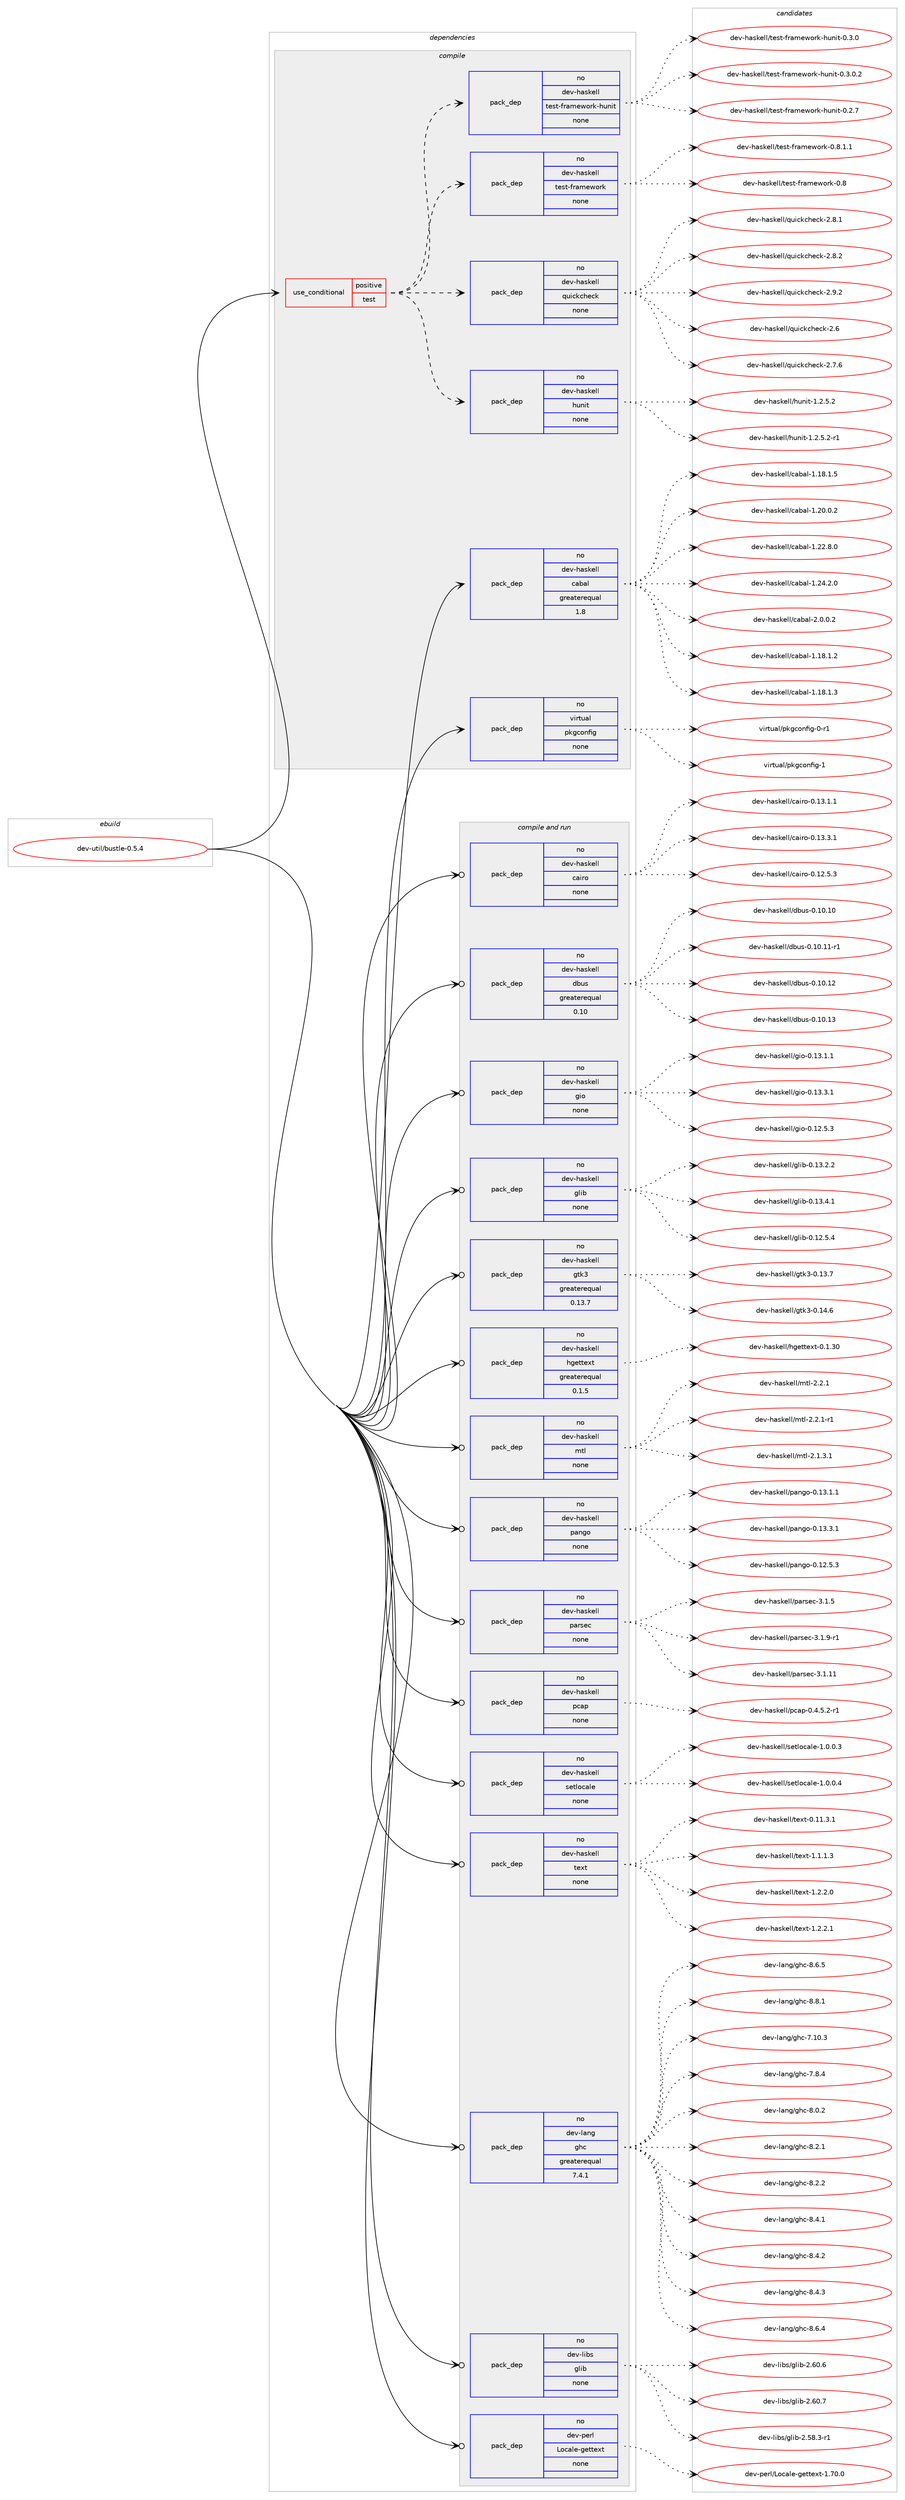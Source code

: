 digraph prolog {

# *************
# Graph options
# *************

newrank=true;
concentrate=true;
compound=true;
graph [rankdir=LR,fontname=Helvetica,fontsize=10,ranksep=1.5];#, ranksep=2.5, nodesep=0.2];
edge  [arrowhead=vee];
node  [fontname=Helvetica,fontsize=10];

# **********
# The ebuild
# **********

subgraph cluster_leftcol {
color=gray;
rank=same;
label=<<i>ebuild</i>>;
id [label="dev-util/bustle-0.5.4", color=red, width=4, href="../dev-util/bustle-0.5.4.svg"];
}

# ****************
# The dependencies
# ****************

subgraph cluster_midcol {
color=gray;
label=<<i>dependencies</i>>;
subgraph cluster_compile {
fillcolor="#eeeeee";
style=filled;
label=<<i>compile</i>>;
subgraph cond182008 {
dependency726428 [label=<<TABLE BORDER="0" CELLBORDER="1" CELLSPACING="0" CELLPADDING="4"><TR><TD ROWSPAN="3" CELLPADDING="10">use_conditional</TD></TR><TR><TD>positive</TD></TR><TR><TD>test</TD></TR></TABLE>>, shape=none, color=red];
subgraph pack532314 {
dependency726429 [label=<<TABLE BORDER="0" CELLBORDER="1" CELLSPACING="0" CELLPADDING="4" WIDTH="220"><TR><TD ROWSPAN="6" CELLPADDING="30">pack_dep</TD></TR><TR><TD WIDTH="110">no</TD></TR><TR><TD>dev-haskell</TD></TR><TR><TD>hunit</TD></TR><TR><TD>none</TD></TR><TR><TD></TD></TR></TABLE>>, shape=none, color=blue];
}
dependency726428:e -> dependency726429:w [weight=20,style="dashed",arrowhead="vee"];
subgraph pack532315 {
dependency726430 [label=<<TABLE BORDER="0" CELLBORDER="1" CELLSPACING="0" CELLPADDING="4" WIDTH="220"><TR><TD ROWSPAN="6" CELLPADDING="30">pack_dep</TD></TR><TR><TD WIDTH="110">no</TD></TR><TR><TD>dev-haskell</TD></TR><TR><TD>quickcheck</TD></TR><TR><TD>none</TD></TR><TR><TD></TD></TR></TABLE>>, shape=none, color=blue];
}
dependency726428:e -> dependency726430:w [weight=20,style="dashed",arrowhead="vee"];
subgraph pack532316 {
dependency726431 [label=<<TABLE BORDER="0" CELLBORDER="1" CELLSPACING="0" CELLPADDING="4" WIDTH="220"><TR><TD ROWSPAN="6" CELLPADDING="30">pack_dep</TD></TR><TR><TD WIDTH="110">no</TD></TR><TR><TD>dev-haskell</TD></TR><TR><TD>test-framework</TD></TR><TR><TD>none</TD></TR><TR><TD></TD></TR></TABLE>>, shape=none, color=blue];
}
dependency726428:e -> dependency726431:w [weight=20,style="dashed",arrowhead="vee"];
subgraph pack532317 {
dependency726432 [label=<<TABLE BORDER="0" CELLBORDER="1" CELLSPACING="0" CELLPADDING="4" WIDTH="220"><TR><TD ROWSPAN="6" CELLPADDING="30">pack_dep</TD></TR><TR><TD WIDTH="110">no</TD></TR><TR><TD>dev-haskell</TD></TR><TR><TD>test-framework-hunit</TD></TR><TR><TD>none</TD></TR><TR><TD></TD></TR></TABLE>>, shape=none, color=blue];
}
dependency726428:e -> dependency726432:w [weight=20,style="dashed",arrowhead="vee"];
}
id:e -> dependency726428:w [weight=20,style="solid",arrowhead="vee"];
subgraph pack532318 {
dependency726433 [label=<<TABLE BORDER="0" CELLBORDER="1" CELLSPACING="0" CELLPADDING="4" WIDTH="220"><TR><TD ROWSPAN="6" CELLPADDING="30">pack_dep</TD></TR><TR><TD WIDTH="110">no</TD></TR><TR><TD>dev-haskell</TD></TR><TR><TD>cabal</TD></TR><TR><TD>greaterequal</TD></TR><TR><TD>1.8</TD></TR></TABLE>>, shape=none, color=blue];
}
id:e -> dependency726433:w [weight=20,style="solid",arrowhead="vee"];
subgraph pack532319 {
dependency726434 [label=<<TABLE BORDER="0" CELLBORDER="1" CELLSPACING="0" CELLPADDING="4" WIDTH="220"><TR><TD ROWSPAN="6" CELLPADDING="30">pack_dep</TD></TR><TR><TD WIDTH="110">no</TD></TR><TR><TD>virtual</TD></TR><TR><TD>pkgconfig</TD></TR><TR><TD>none</TD></TR><TR><TD></TD></TR></TABLE>>, shape=none, color=blue];
}
id:e -> dependency726434:w [weight=20,style="solid",arrowhead="vee"];
}
subgraph cluster_compileandrun {
fillcolor="#eeeeee";
style=filled;
label=<<i>compile and run</i>>;
subgraph pack532320 {
dependency726435 [label=<<TABLE BORDER="0" CELLBORDER="1" CELLSPACING="0" CELLPADDING="4" WIDTH="220"><TR><TD ROWSPAN="6" CELLPADDING="30">pack_dep</TD></TR><TR><TD WIDTH="110">no</TD></TR><TR><TD>dev-haskell</TD></TR><TR><TD>cairo</TD></TR><TR><TD>none</TD></TR><TR><TD></TD></TR></TABLE>>, shape=none, color=blue];
}
id:e -> dependency726435:w [weight=20,style="solid",arrowhead="odotvee"];
subgraph pack532321 {
dependency726436 [label=<<TABLE BORDER="0" CELLBORDER="1" CELLSPACING="0" CELLPADDING="4" WIDTH="220"><TR><TD ROWSPAN="6" CELLPADDING="30">pack_dep</TD></TR><TR><TD WIDTH="110">no</TD></TR><TR><TD>dev-haskell</TD></TR><TR><TD>dbus</TD></TR><TR><TD>greaterequal</TD></TR><TR><TD>0.10</TD></TR></TABLE>>, shape=none, color=blue];
}
id:e -> dependency726436:w [weight=20,style="solid",arrowhead="odotvee"];
subgraph pack532322 {
dependency726437 [label=<<TABLE BORDER="0" CELLBORDER="1" CELLSPACING="0" CELLPADDING="4" WIDTH="220"><TR><TD ROWSPAN="6" CELLPADDING="30">pack_dep</TD></TR><TR><TD WIDTH="110">no</TD></TR><TR><TD>dev-haskell</TD></TR><TR><TD>gio</TD></TR><TR><TD>none</TD></TR><TR><TD></TD></TR></TABLE>>, shape=none, color=blue];
}
id:e -> dependency726437:w [weight=20,style="solid",arrowhead="odotvee"];
subgraph pack532323 {
dependency726438 [label=<<TABLE BORDER="0" CELLBORDER="1" CELLSPACING="0" CELLPADDING="4" WIDTH="220"><TR><TD ROWSPAN="6" CELLPADDING="30">pack_dep</TD></TR><TR><TD WIDTH="110">no</TD></TR><TR><TD>dev-haskell</TD></TR><TR><TD>glib</TD></TR><TR><TD>none</TD></TR><TR><TD></TD></TR></TABLE>>, shape=none, color=blue];
}
id:e -> dependency726438:w [weight=20,style="solid",arrowhead="odotvee"];
subgraph pack532324 {
dependency726439 [label=<<TABLE BORDER="0" CELLBORDER="1" CELLSPACING="0" CELLPADDING="4" WIDTH="220"><TR><TD ROWSPAN="6" CELLPADDING="30">pack_dep</TD></TR><TR><TD WIDTH="110">no</TD></TR><TR><TD>dev-haskell</TD></TR><TR><TD>gtk3</TD></TR><TR><TD>greaterequal</TD></TR><TR><TD>0.13.7</TD></TR></TABLE>>, shape=none, color=blue];
}
id:e -> dependency726439:w [weight=20,style="solid",arrowhead="odotvee"];
subgraph pack532325 {
dependency726440 [label=<<TABLE BORDER="0" CELLBORDER="1" CELLSPACING="0" CELLPADDING="4" WIDTH="220"><TR><TD ROWSPAN="6" CELLPADDING="30">pack_dep</TD></TR><TR><TD WIDTH="110">no</TD></TR><TR><TD>dev-haskell</TD></TR><TR><TD>hgettext</TD></TR><TR><TD>greaterequal</TD></TR><TR><TD>0.1.5</TD></TR></TABLE>>, shape=none, color=blue];
}
id:e -> dependency726440:w [weight=20,style="solid",arrowhead="odotvee"];
subgraph pack532326 {
dependency726441 [label=<<TABLE BORDER="0" CELLBORDER="1" CELLSPACING="0" CELLPADDING="4" WIDTH="220"><TR><TD ROWSPAN="6" CELLPADDING="30">pack_dep</TD></TR><TR><TD WIDTH="110">no</TD></TR><TR><TD>dev-haskell</TD></TR><TR><TD>mtl</TD></TR><TR><TD>none</TD></TR><TR><TD></TD></TR></TABLE>>, shape=none, color=blue];
}
id:e -> dependency726441:w [weight=20,style="solid",arrowhead="odotvee"];
subgraph pack532327 {
dependency726442 [label=<<TABLE BORDER="0" CELLBORDER="1" CELLSPACING="0" CELLPADDING="4" WIDTH="220"><TR><TD ROWSPAN="6" CELLPADDING="30">pack_dep</TD></TR><TR><TD WIDTH="110">no</TD></TR><TR><TD>dev-haskell</TD></TR><TR><TD>pango</TD></TR><TR><TD>none</TD></TR><TR><TD></TD></TR></TABLE>>, shape=none, color=blue];
}
id:e -> dependency726442:w [weight=20,style="solid",arrowhead="odotvee"];
subgraph pack532328 {
dependency726443 [label=<<TABLE BORDER="0" CELLBORDER="1" CELLSPACING="0" CELLPADDING="4" WIDTH="220"><TR><TD ROWSPAN="6" CELLPADDING="30">pack_dep</TD></TR><TR><TD WIDTH="110">no</TD></TR><TR><TD>dev-haskell</TD></TR><TR><TD>parsec</TD></TR><TR><TD>none</TD></TR><TR><TD></TD></TR></TABLE>>, shape=none, color=blue];
}
id:e -> dependency726443:w [weight=20,style="solid",arrowhead="odotvee"];
subgraph pack532329 {
dependency726444 [label=<<TABLE BORDER="0" CELLBORDER="1" CELLSPACING="0" CELLPADDING="4" WIDTH="220"><TR><TD ROWSPAN="6" CELLPADDING="30">pack_dep</TD></TR><TR><TD WIDTH="110">no</TD></TR><TR><TD>dev-haskell</TD></TR><TR><TD>pcap</TD></TR><TR><TD>none</TD></TR><TR><TD></TD></TR></TABLE>>, shape=none, color=blue];
}
id:e -> dependency726444:w [weight=20,style="solid",arrowhead="odotvee"];
subgraph pack532330 {
dependency726445 [label=<<TABLE BORDER="0" CELLBORDER="1" CELLSPACING="0" CELLPADDING="4" WIDTH="220"><TR><TD ROWSPAN="6" CELLPADDING="30">pack_dep</TD></TR><TR><TD WIDTH="110">no</TD></TR><TR><TD>dev-haskell</TD></TR><TR><TD>setlocale</TD></TR><TR><TD>none</TD></TR><TR><TD></TD></TR></TABLE>>, shape=none, color=blue];
}
id:e -> dependency726445:w [weight=20,style="solid",arrowhead="odotvee"];
subgraph pack532331 {
dependency726446 [label=<<TABLE BORDER="0" CELLBORDER="1" CELLSPACING="0" CELLPADDING="4" WIDTH="220"><TR><TD ROWSPAN="6" CELLPADDING="30">pack_dep</TD></TR><TR><TD WIDTH="110">no</TD></TR><TR><TD>dev-haskell</TD></TR><TR><TD>text</TD></TR><TR><TD>none</TD></TR><TR><TD></TD></TR></TABLE>>, shape=none, color=blue];
}
id:e -> dependency726446:w [weight=20,style="solid",arrowhead="odotvee"];
subgraph pack532332 {
dependency726447 [label=<<TABLE BORDER="0" CELLBORDER="1" CELLSPACING="0" CELLPADDING="4" WIDTH="220"><TR><TD ROWSPAN="6" CELLPADDING="30">pack_dep</TD></TR><TR><TD WIDTH="110">no</TD></TR><TR><TD>dev-lang</TD></TR><TR><TD>ghc</TD></TR><TR><TD>greaterequal</TD></TR><TR><TD>7.4.1</TD></TR></TABLE>>, shape=none, color=blue];
}
id:e -> dependency726447:w [weight=20,style="solid",arrowhead="odotvee"];
subgraph pack532333 {
dependency726448 [label=<<TABLE BORDER="0" CELLBORDER="1" CELLSPACING="0" CELLPADDING="4" WIDTH="220"><TR><TD ROWSPAN="6" CELLPADDING="30">pack_dep</TD></TR><TR><TD WIDTH="110">no</TD></TR><TR><TD>dev-libs</TD></TR><TR><TD>glib</TD></TR><TR><TD>none</TD></TR><TR><TD></TD></TR></TABLE>>, shape=none, color=blue];
}
id:e -> dependency726448:w [weight=20,style="solid",arrowhead="odotvee"];
subgraph pack532334 {
dependency726449 [label=<<TABLE BORDER="0" CELLBORDER="1" CELLSPACING="0" CELLPADDING="4" WIDTH="220"><TR><TD ROWSPAN="6" CELLPADDING="30">pack_dep</TD></TR><TR><TD WIDTH="110">no</TD></TR><TR><TD>dev-perl</TD></TR><TR><TD>Locale-gettext</TD></TR><TR><TD>none</TD></TR><TR><TD></TD></TR></TABLE>>, shape=none, color=blue];
}
id:e -> dependency726449:w [weight=20,style="solid",arrowhead="odotvee"];
}
subgraph cluster_run {
fillcolor="#eeeeee";
style=filled;
label=<<i>run</i>>;
}
}

# **************
# The candidates
# **************

subgraph cluster_choices {
rank=same;
color=gray;
label=<<i>candidates</i>>;

subgraph choice532314 {
color=black;
nodesep=1;
choice1001011184510497115107101108108471041171101051164549465046534650 [label="dev-haskell/hunit-1.2.5.2", color=red, width=4,href="../dev-haskell/hunit-1.2.5.2.svg"];
choice10010111845104971151071011081084710411711010511645494650465346504511449 [label="dev-haskell/hunit-1.2.5.2-r1", color=red, width=4,href="../dev-haskell/hunit-1.2.5.2-r1.svg"];
dependency726429:e -> choice1001011184510497115107101108108471041171101051164549465046534650:w [style=dotted,weight="100"];
dependency726429:e -> choice10010111845104971151071011081084710411711010511645494650465346504511449:w [style=dotted,weight="100"];
}
subgraph choice532315 {
color=black;
nodesep=1;
choice10010111845104971151071011081084711311710599107991041019910745504654 [label="dev-haskell/quickcheck-2.6", color=red, width=4,href="../dev-haskell/quickcheck-2.6.svg"];
choice100101118451049711510710110810847113117105991079910410199107455046554654 [label="dev-haskell/quickcheck-2.7.6", color=red, width=4,href="../dev-haskell/quickcheck-2.7.6.svg"];
choice100101118451049711510710110810847113117105991079910410199107455046564649 [label="dev-haskell/quickcheck-2.8.1", color=red, width=4,href="../dev-haskell/quickcheck-2.8.1.svg"];
choice100101118451049711510710110810847113117105991079910410199107455046564650 [label="dev-haskell/quickcheck-2.8.2", color=red, width=4,href="../dev-haskell/quickcheck-2.8.2.svg"];
choice100101118451049711510710110810847113117105991079910410199107455046574650 [label="dev-haskell/quickcheck-2.9.2", color=red, width=4,href="../dev-haskell/quickcheck-2.9.2.svg"];
dependency726430:e -> choice10010111845104971151071011081084711311710599107991041019910745504654:w [style=dotted,weight="100"];
dependency726430:e -> choice100101118451049711510710110810847113117105991079910410199107455046554654:w [style=dotted,weight="100"];
dependency726430:e -> choice100101118451049711510710110810847113117105991079910410199107455046564649:w [style=dotted,weight="100"];
dependency726430:e -> choice100101118451049711510710110810847113117105991079910410199107455046564650:w [style=dotted,weight="100"];
dependency726430:e -> choice100101118451049711510710110810847113117105991079910410199107455046574650:w [style=dotted,weight="100"];
}
subgraph choice532316 {
color=black;
nodesep=1;
choice100101118451049711510710110810847116101115116451021149710910111911111410745484656 [label="dev-haskell/test-framework-0.8", color=red, width=4,href="../dev-haskell/test-framework-0.8.svg"];
choice10010111845104971151071011081084711610111511645102114971091011191111141074548465646494649 [label="dev-haskell/test-framework-0.8.1.1", color=red, width=4,href="../dev-haskell/test-framework-0.8.1.1.svg"];
dependency726431:e -> choice100101118451049711510710110810847116101115116451021149710910111911111410745484656:w [style=dotted,weight="100"];
dependency726431:e -> choice10010111845104971151071011081084711610111511645102114971091011191111141074548465646494649:w [style=dotted,weight="100"];
}
subgraph choice532317 {
color=black;
nodesep=1;
choice100101118451049711510710110810847116101115116451021149710910111911111410745104117110105116454846504655 [label="dev-haskell/test-framework-hunit-0.2.7", color=red, width=4,href="../dev-haskell/test-framework-hunit-0.2.7.svg"];
choice100101118451049711510710110810847116101115116451021149710910111911111410745104117110105116454846514648 [label="dev-haskell/test-framework-hunit-0.3.0", color=red, width=4,href="../dev-haskell/test-framework-hunit-0.3.0.svg"];
choice1001011184510497115107101108108471161011151164510211497109101119111114107451041171101051164548465146484650 [label="dev-haskell/test-framework-hunit-0.3.0.2", color=red, width=4,href="../dev-haskell/test-framework-hunit-0.3.0.2.svg"];
dependency726432:e -> choice100101118451049711510710110810847116101115116451021149710910111911111410745104117110105116454846504655:w [style=dotted,weight="100"];
dependency726432:e -> choice100101118451049711510710110810847116101115116451021149710910111911111410745104117110105116454846514648:w [style=dotted,weight="100"];
dependency726432:e -> choice1001011184510497115107101108108471161011151164510211497109101119111114107451041171101051164548465146484650:w [style=dotted,weight="100"];
}
subgraph choice532318 {
color=black;
nodesep=1;
choice10010111845104971151071011081084799979897108454946495646494650 [label="dev-haskell/cabal-1.18.1.2", color=red, width=4,href="../dev-haskell/cabal-1.18.1.2.svg"];
choice10010111845104971151071011081084799979897108454946495646494651 [label="dev-haskell/cabal-1.18.1.3", color=red, width=4,href="../dev-haskell/cabal-1.18.1.3.svg"];
choice10010111845104971151071011081084799979897108454946495646494653 [label="dev-haskell/cabal-1.18.1.5", color=red, width=4,href="../dev-haskell/cabal-1.18.1.5.svg"];
choice10010111845104971151071011081084799979897108454946504846484650 [label="dev-haskell/cabal-1.20.0.2", color=red, width=4,href="../dev-haskell/cabal-1.20.0.2.svg"];
choice10010111845104971151071011081084799979897108454946505046564648 [label="dev-haskell/cabal-1.22.8.0", color=red, width=4,href="../dev-haskell/cabal-1.22.8.0.svg"];
choice10010111845104971151071011081084799979897108454946505246504648 [label="dev-haskell/cabal-1.24.2.0", color=red, width=4,href="../dev-haskell/cabal-1.24.2.0.svg"];
choice100101118451049711510710110810847999798971084550464846484650 [label="dev-haskell/cabal-2.0.0.2", color=red, width=4,href="../dev-haskell/cabal-2.0.0.2.svg"];
dependency726433:e -> choice10010111845104971151071011081084799979897108454946495646494650:w [style=dotted,weight="100"];
dependency726433:e -> choice10010111845104971151071011081084799979897108454946495646494651:w [style=dotted,weight="100"];
dependency726433:e -> choice10010111845104971151071011081084799979897108454946495646494653:w [style=dotted,weight="100"];
dependency726433:e -> choice10010111845104971151071011081084799979897108454946504846484650:w [style=dotted,weight="100"];
dependency726433:e -> choice10010111845104971151071011081084799979897108454946505046564648:w [style=dotted,weight="100"];
dependency726433:e -> choice10010111845104971151071011081084799979897108454946505246504648:w [style=dotted,weight="100"];
dependency726433:e -> choice100101118451049711510710110810847999798971084550464846484650:w [style=dotted,weight="100"];
}
subgraph choice532319 {
color=black;
nodesep=1;
choice11810511411611797108471121071039911111010210510345484511449 [label="virtual/pkgconfig-0-r1", color=red, width=4,href="../virtual/pkgconfig-0-r1.svg"];
choice1181051141161179710847112107103991111101021051034549 [label="virtual/pkgconfig-1", color=red, width=4,href="../virtual/pkgconfig-1.svg"];
dependency726434:e -> choice11810511411611797108471121071039911111010210510345484511449:w [style=dotted,weight="100"];
dependency726434:e -> choice1181051141161179710847112107103991111101021051034549:w [style=dotted,weight="100"];
}
subgraph choice532320 {
color=black;
nodesep=1;
choice1001011184510497115107101108108479997105114111454846495046534651 [label="dev-haskell/cairo-0.12.5.3", color=red, width=4,href="../dev-haskell/cairo-0.12.5.3.svg"];
choice1001011184510497115107101108108479997105114111454846495146494649 [label="dev-haskell/cairo-0.13.1.1", color=red, width=4,href="../dev-haskell/cairo-0.13.1.1.svg"];
choice1001011184510497115107101108108479997105114111454846495146514649 [label="dev-haskell/cairo-0.13.3.1", color=red, width=4,href="../dev-haskell/cairo-0.13.3.1.svg"];
dependency726435:e -> choice1001011184510497115107101108108479997105114111454846495046534651:w [style=dotted,weight="100"];
dependency726435:e -> choice1001011184510497115107101108108479997105114111454846495146494649:w [style=dotted,weight="100"];
dependency726435:e -> choice1001011184510497115107101108108479997105114111454846495146514649:w [style=dotted,weight="100"];
}
subgraph choice532321 {
color=black;
nodesep=1;
choice100101118451049711510710110810847100981171154548464948464948 [label="dev-haskell/dbus-0.10.10", color=red, width=4,href="../dev-haskell/dbus-0.10.10.svg"];
choice1001011184510497115107101108108471009811711545484649484649494511449 [label="dev-haskell/dbus-0.10.11-r1", color=red, width=4,href="../dev-haskell/dbus-0.10.11-r1.svg"];
choice100101118451049711510710110810847100981171154548464948464950 [label="dev-haskell/dbus-0.10.12", color=red, width=4,href="../dev-haskell/dbus-0.10.12.svg"];
choice100101118451049711510710110810847100981171154548464948464951 [label="dev-haskell/dbus-0.10.13", color=red, width=4,href="../dev-haskell/dbus-0.10.13.svg"];
dependency726436:e -> choice100101118451049711510710110810847100981171154548464948464948:w [style=dotted,weight="100"];
dependency726436:e -> choice1001011184510497115107101108108471009811711545484649484649494511449:w [style=dotted,weight="100"];
dependency726436:e -> choice100101118451049711510710110810847100981171154548464948464950:w [style=dotted,weight="100"];
dependency726436:e -> choice100101118451049711510710110810847100981171154548464948464951:w [style=dotted,weight="100"];
}
subgraph choice532322 {
color=black;
nodesep=1;
choice100101118451049711510710110810847103105111454846495046534651 [label="dev-haskell/gio-0.12.5.3", color=red, width=4,href="../dev-haskell/gio-0.12.5.3.svg"];
choice100101118451049711510710110810847103105111454846495146494649 [label="dev-haskell/gio-0.13.1.1", color=red, width=4,href="../dev-haskell/gio-0.13.1.1.svg"];
choice100101118451049711510710110810847103105111454846495146514649 [label="dev-haskell/gio-0.13.3.1", color=red, width=4,href="../dev-haskell/gio-0.13.3.1.svg"];
dependency726437:e -> choice100101118451049711510710110810847103105111454846495046534651:w [style=dotted,weight="100"];
dependency726437:e -> choice100101118451049711510710110810847103105111454846495146494649:w [style=dotted,weight="100"];
dependency726437:e -> choice100101118451049711510710110810847103105111454846495146514649:w [style=dotted,weight="100"];
}
subgraph choice532323 {
color=black;
nodesep=1;
choice10010111845104971151071011081084710310810598454846495046534652 [label="dev-haskell/glib-0.12.5.4", color=red, width=4,href="../dev-haskell/glib-0.12.5.4.svg"];
choice10010111845104971151071011081084710310810598454846495146504650 [label="dev-haskell/glib-0.13.2.2", color=red, width=4,href="../dev-haskell/glib-0.13.2.2.svg"];
choice10010111845104971151071011081084710310810598454846495146524649 [label="dev-haskell/glib-0.13.4.1", color=red, width=4,href="../dev-haskell/glib-0.13.4.1.svg"];
dependency726438:e -> choice10010111845104971151071011081084710310810598454846495046534652:w [style=dotted,weight="100"];
dependency726438:e -> choice10010111845104971151071011081084710310810598454846495146504650:w [style=dotted,weight="100"];
dependency726438:e -> choice10010111845104971151071011081084710310810598454846495146524649:w [style=dotted,weight="100"];
}
subgraph choice532324 {
color=black;
nodesep=1;
choice1001011184510497115107101108108471031161075145484649514655 [label="dev-haskell/gtk3-0.13.7", color=red, width=4,href="../dev-haskell/gtk3-0.13.7.svg"];
choice1001011184510497115107101108108471031161075145484649524654 [label="dev-haskell/gtk3-0.14.6", color=red, width=4,href="../dev-haskell/gtk3-0.14.6.svg"];
dependency726439:e -> choice1001011184510497115107101108108471031161075145484649514655:w [style=dotted,weight="100"];
dependency726439:e -> choice1001011184510497115107101108108471031161075145484649524654:w [style=dotted,weight="100"];
}
subgraph choice532325 {
color=black;
nodesep=1;
choice10010111845104971151071011081084710410310111611610112011645484649465148 [label="dev-haskell/hgettext-0.1.30", color=red, width=4,href="../dev-haskell/hgettext-0.1.30.svg"];
dependency726440:e -> choice10010111845104971151071011081084710410310111611610112011645484649465148:w [style=dotted,weight="100"];
}
subgraph choice532326 {
color=black;
nodesep=1;
choice1001011184510497115107101108108471091161084550464946514649 [label="dev-haskell/mtl-2.1.3.1", color=red, width=4,href="../dev-haskell/mtl-2.1.3.1.svg"];
choice100101118451049711510710110810847109116108455046504649 [label="dev-haskell/mtl-2.2.1", color=red, width=4,href="../dev-haskell/mtl-2.2.1.svg"];
choice1001011184510497115107101108108471091161084550465046494511449 [label="dev-haskell/mtl-2.2.1-r1", color=red, width=4,href="../dev-haskell/mtl-2.2.1-r1.svg"];
dependency726441:e -> choice1001011184510497115107101108108471091161084550464946514649:w [style=dotted,weight="100"];
dependency726441:e -> choice100101118451049711510710110810847109116108455046504649:w [style=dotted,weight="100"];
dependency726441:e -> choice1001011184510497115107101108108471091161084550465046494511449:w [style=dotted,weight="100"];
}
subgraph choice532327 {
color=black;
nodesep=1;
choice10010111845104971151071011081084711297110103111454846495046534651 [label="dev-haskell/pango-0.12.5.3", color=red, width=4,href="../dev-haskell/pango-0.12.5.3.svg"];
choice10010111845104971151071011081084711297110103111454846495146494649 [label="dev-haskell/pango-0.13.1.1", color=red, width=4,href="../dev-haskell/pango-0.13.1.1.svg"];
choice10010111845104971151071011081084711297110103111454846495146514649 [label="dev-haskell/pango-0.13.3.1", color=red, width=4,href="../dev-haskell/pango-0.13.3.1.svg"];
dependency726442:e -> choice10010111845104971151071011081084711297110103111454846495046534651:w [style=dotted,weight="100"];
dependency726442:e -> choice10010111845104971151071011081084711297110103111454846495146494649:w [style=dotted,weight="100"];
dependency726442:e -> choice10010111845104971151071011081084711297110103111454846495146514649:w [style=dotted,weight="100"];
}
subgraph choice532328 {
color=black;
nodesep=1;
choice100101118451049711510710110810847112971141151019945514649464949 [label="dev-haskell/parsec-3.1.11", color=red, width=4,href="../dev-haskell/parsec-3.1.11.svg"];
choice1001011184510497115107101108108471129711411510199455146494653 [label="dev-haskell/parsec-3.1.5", color=red, width=4,href="../dev-haskell/parsec-3.1.5.svg"];
choice10010111845104971151071011081084711297114115101994551464946574511449 [label="dev-haskell/parsec-3.1.9-r1", color=red, width=4,href="../dev-haskell/parsec-3.1.9-r1.svg"];
dependency726443:e -> choice100101118451049711510710110810847112971141151019945514649464949:w [style=dotted,weight="100"];
dependency726443:e -> choice1001011184510497115107101108108471129711411510199455146494653:w [style=dotted,weight="100"];
dependency726443:e -> choice10010111845104971151071011081084711297114115101994551464946574511449:w [style=dotted,weight="100"];
}
subgraph choice532329 {
color=black;
nodesep=1;
choice100101118451049711510710110810847112999711245484652465346504511449 [label="dev-haskell/pcap-0.4.5.2-r1", color=red, width=4,href="../dev-haskell/pcap-0.4.5.2-r1.svg"];
dependency726444:e -> choice100101118451049711510710110810847112999711245484652465346504511449:w [style=dotted,weight="100"];
}
subgraph choice532330 {
color=black;
nodesep=1;
choice10010111845104971151071011081084711510111610811199971081014549464846484651 [label="dev-haskell/setlocale-1.0.0.3", color=red, width=4,href="../dev-haskell/setlocale-1.0.0.3.svg"];
choice10010111845104971151071011081084711510111610811199971081014549464846484652 [label="dev-haskell/setlocale-1.0.0.4", color=red, width=4,href="../dev-haskell/setlocale-1.0.0.4.svg"];
dependency726445:e -> choice10010111845104971151071011081084711510111610811199971081014549464846484651:w [style=dotted,weight="100"];
dependency726445:e -> choice10010111845104971151071011081084711510111610811199971081014549464846484652:w [style=dotted,weight="100"];
}
subgraph choice532331 {
color=black;
nodesep=1;
choice100101118451049711510710110810847116101120116454846494946514649 [label="dev-haskell/text-0.11.3.1", color=red, width=4,href="../dev-haskell/text-0.11.3.1.svg"];
choice1001011184510497115107101108108471161011201164549464946494651 [label="dev-haskell/text-1.1.1.3", color=red, width=4,href="../dev-haskell/text-1.1.1.3.svg"];
choice1001011184510497115107101108108471161011201164549465046504648 [label="dev-haskell/text-1.2.2.0", color=red, width=4,href="../dev-haskell/text-1.2.2.0.svg"];
choice1001011184510497115107101108108471161011201164549465046504649 [label="dev-haskell/text-1.2.2.1", color=red, width=4,href="../dev-haskell/text-1.2.2.1.svg"];
dependency726446:e -> choice100101118451049711510710110810847116101120116454846494946514649:w [style=dotted,weight="100"];
dependency726446:e -> choice1001011184510497115107101108108471161011201164549464946494651:w [style=dotted,weight="100"];
dependency726446:e -> choice1001011184510497115107101108108471161011201164549465046504648:w [style=dotted,weight="100"];
dependency726446:e -> choice1001011184510497115107101108108471161011201164549465046504649:w [style=dotted,weight="100"];
}
subgraph choice532332 {
color=black;
nodesep=1;
choice1001011184510897110103471031049945554649484651 [label="dev-lang/ghc-7.10.3", color=red, width=4,href="../dev-lang/ghc-7.10.3.svg"];
choice10010111845108971101034710310499455546564652 [label="dev-lang/ghc-7.8.4", color=red, width=4,href="../dev-lang/ghc-7.8.4.svg"];
choice10010111845108971101034710310499455646484650 [label="dev-lang/ghc-8.0.2", color=red, width=4,href="../dev-lang/ghc-8.0.2.svg"];
choice10010111845108971101034710310499455646504649 [label="dev-lang/ghc-8.2.1", color=red, width=4,href="../dev-lang/ghc-8.2.1.svg"];
choice10010111845108971101034710310499455646504650 [label="dev-lang/ghc-8.2.2", color=red, width=4,href="../dev-lang/ghc-8.2.2.svg"];
choice10010111845108971101034710310499455646524649 [label="dev-lang/ghc-8.4.1", color=red, width=4,href="../dev-lang/ghc-8.4.1.svg"];
choice10010111845108971101034710310499455646524650 [label="dev-lang/ghc-8.4.2", color=red, width=4,href="../dev-lang/ghc-8.4.2.svg"];
choice10010111845108971101034710310499455646524651 [label="dev-lang/ghc-8.4.3", color=red, width=4,href="../dev-lang/ghc-8.4.3.svg"];
choice10010111845108971101034710310499455646544652 [label="dev-lang/ghc-8.6.4", color=red, width=4,href="../dev-lang/ghc-8.6.4.svg"];
choice10010111845108971101034710310499455646544653 [label="dev-lang/ghc-8.6.5", color=red, width=4,href="../dev-lang/ghc-8.6.5.svg"];
choice10010111845108971101034710310499455646564649 [label="dev-lang/ghc-8.8.1", color=red, width=4,href="../dev-lang/ghc-8.8.1.svg"];
dependency726447:e -> choice1001011184510897110103471031049945554649484651:w [style=dotted,weight="100"];
dependency726447:e -> choice10010111845108971101034710310499455546564652:w [style=dotted,weight="100"];
dependency726447:e -> choice10010111845108971101034710310499455646484650:w [style=dotted,weight="100"];
dependency726447:e -> choice10010111845108971101034710310499455646504649:w [style=dotted,weight="100"];
dependency726447:e -> choice10010111845108971101034710310499455646504650:w [style=dotted,weight="100"];
dependency726447:e -> choice10010111845108971101034710310499455646524649:w [style=dotted,weight="100"];
dependency726447:e -> choice10010111845108971101034710310499455646524650:w [style=dotted,weight="100"];
dependency726447:e -> choice10010111845108971101034710310499455646524651:w [style=dotted,weight="100"];
dependency726447:e -> choice10010111845108971101034710310499455646544652:w [style=dotted,weight="100"];
dependency726447:e -> choice10010111845108971101034710310499455646544653:w [style=dotted,weight="100"];
dependency726447:e -> choice10010111845108971101034710310499455646564649:w [style=dotted,weight="100"];
}
subgraph choice532333 {
color=black;
nodesep=1;
choice10010111845108105981154710310810598455046535646514511449 [label="dev-libs/glib-2.58.3-r1", color=red, width=4,href="../dev-libs/glib-2.58.3-r1.svg"];
choice1001011184510810598115471031081059845504654484654 [label="dev-libs/glib-2.60.6", color=red, width=4,href="../dev-libs/glib-2.60.6.svg"];
choice1001011184510810598115471031081059845504654484655 [label="dev-libs/glib-2.60.7", color=red, width=4,href="../dev-libs/glib-2.60.7.svg"];
dependency726448:e -> choice10010111845108105981154710310810598455046535646514511449:w [style=dotted,weight="100"];
dependency726448:e -> choice1001011184510810598115471031081059845504654484654:w [style=dotted,weight="100"];
dependency726448:e -> choice1001011184510810598115471031081059845504654484655:w [style=dotted,weight="100"];
}
subgraph choice532334 {
color=black;
nodesep=1;
choice10010111845112101114108477611199971081014510310111611610112011645494655484648 [label="dev-perl/Locale-gettext-1.70.0", color=red, width=4,href="../dev-perl/Locale-gettext-1.70.0.svg"];
dependency726449:e -> choice10010111845112101114108477611199971081014510310111611610112011645494655484648:w [style=dotted,weight="100"];
}
}

}
